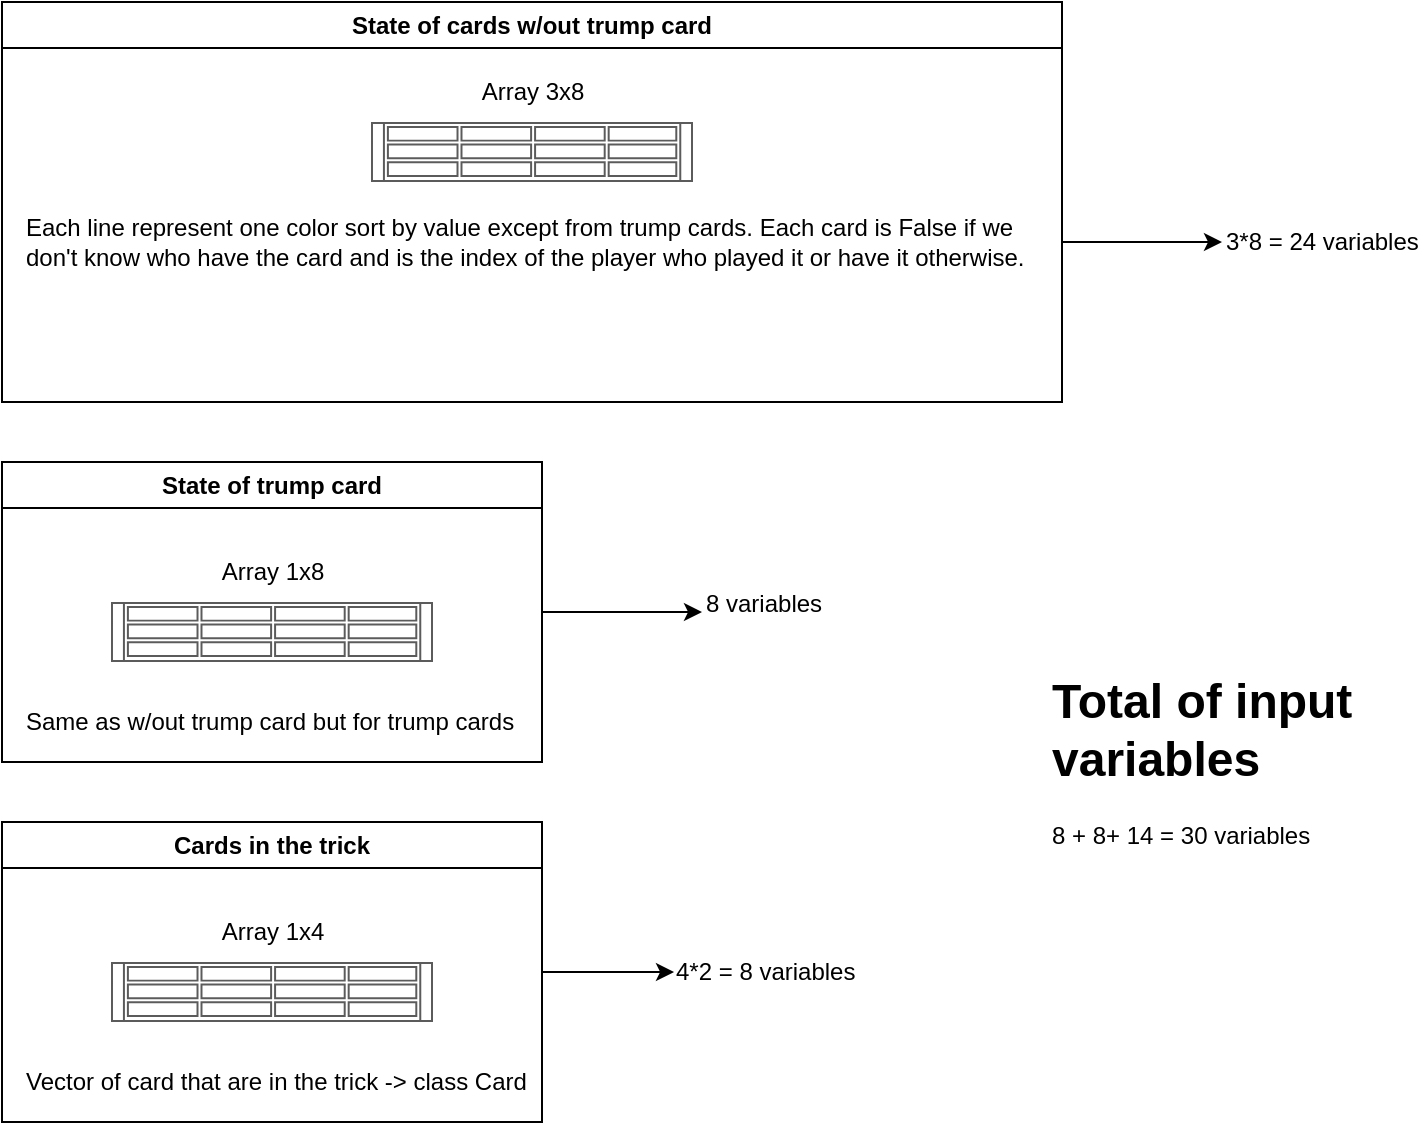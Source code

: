 <mxfile>
    <diagram id="P9NDywGPbr0W-xS4hxjc" name="Page-1">
        <mxGraphModel dx="617" dy="385" grid="1" gridSize="10" guides="1" tooltips="1" connect="1" arrows="1" fold="1" page="1" pageScale="1" pageWidth="850" pageHeight="1100" math="0" shadow="0">
            <root>
                <mxCell id="0"/>
                <mxCell id="1" parent="0"/>
                <mxCell id="vXzIw3CqGGfsxf80SK9W-9" value="State of cards w/out trump card" style="swimlane;whiteSpace=wrap;html=1;startSize=23;" parent="1" vertex="1">
                    <mxGeometry x="30" y="40" width="530" height="200" as="geometry"/>
                </mxCell>
                <mxCell id="vXzIw3CqGGfsxf80SK9W-11" value="Array 3x8" style="text;html=1;align=center;verticalAlign=middle;resizable=0;points=[];autosize=1;strokeColor=none;fillColor=none;" parent="vXzIw3CqGGfsxf80SK9W-9" vertex="1">
                    <mxGeometry x="230" y="30" width="70" height="30" as="geometry"/>
                </mxCell>
                <mxCell id="vXzIw3CqGGfsxf80SK9W-12" value="" style="shape=mxgraph.rack.oracle.sun_storage_2500-m2_array;html=1;labelPosition=right;align=left;spacingLeft=15;dashed=0;shadow=0;fillColor=#ffffff;" parent="vXzIw3CqGGfsxf80SK9W-9" vertex="1">
                    <mxGeometry x="184.5" y="60" width="161" height="30" as="geometry"/>
                </mxCell>
                <mxCell id="vXzIw3CqGGfsxf80SK9W-14" value="&lt;div align=&quot;left&quot;&gt;Each line represent one color sort by value except from trump cards. Each card is False if we &lt;br&gt;&lt;/div&gt;&lt;div align=&quot;left&quot;&gt;don't know who have the card and is the index of the player who played it or have it otherwise.&lt;br&gt;&lt;/div&gt;" style="text;html=1;align=left;verticalAlign=middle;resizable=1;points=[];strokeColor=none;fillColor=none;movable=1;rotatable=1;deletable=1;editable=1;connectable=1;" parent="vXzIw3CqGGfsxf80SK9W-9" vertex="1">
                    <mxGeometry x="10" y="100" width="520" height="40" as="geometry"/>
                </mxCell>
                <mxCell id="vXzIw3CqGGfsxf80SK9W-28" style="edgeStyle=orthogonalEdgeStyle;rounded=0;orthogonalLoop=1;jettySize=auto;html=1;entryX=0;entryY=0.6;entryDx=0;entryDy=0;entryPerimeter=0;" parent="1" source="vXzIw3CqGGfsxf80SK9W-10" target="vXzIw3CqGGfsxf80SK9W-27" edge="1">
                    <mxGeometry relative="1" as="geometry"/>
                </mxCell>
                <mxCell id="vXzIw3CqGGfsxf80SK9W-10" value="State of trump card" style="swimlane;whiteSpace=wrap;html=1;startSize=23;" parent="1" vertex="1">
                    <mxGeometry x="30" y="270" width="270" height="150" as="geometry"/>
                </mxCell>
                <mxCell id="vXzIw3CqGGfsxf80SK9W-16" value="Array 1x8" style="text;html=1;align=center;verticalAlign=middle;resizable=0;points=[];autosize=1;strokeColor=none;fillColor=none;" parent="vXzIw3CqGGfsxf80SK9W-10" vertex="1">
                    <mxGeometry x="100" y="40" width="70" height="30" as="geometry"/>
                </mxCell>
                <mxCell id="vXzIw3CqGGfsxf80SK9W-17" value="" style="shape=mxgraph.rack.oracle.sun_storage_2500-m2_array;html=1;labelPosition=right;align=left;spacingLeft=15;dashed=0;shadow=0;fillColor=#ffffff;" parent="vXzIw3CqGGfsxf80SK9W-10" vertex="1">
                    <mxGeometry x="54.5" y="70" width="161" height="30" as="geometry"/>
                </mxCell>
                <mxCell id="vXzIw3CqGGfsxf80SK9W-18" value="Same as w/out trump card but for trump cards" style="text;html=1;align=left;verticalAlign=middle;resizable=1;points=[];strokeColor=none;fillColor=none;movable=1;rotatable=1;deletable=1;editable=1;connectable=1;" parent="vXzIw3CqGGfsxf80SK9W-10" vertex="1">
                    <mxGeometry x="10" y="110" width="520" height="40" as="geometry"/>
                </mxCell>
                <mxCell id="vXzIw3CqGGfsxf80SK9W-19" value="3*8 = 24 variables" style="text;html=1;align=left;verticalAlign=middle;resizable=1;points=[];strokeColor=none;fillColor=none;movable=1;rotatable=1;deletable=1;editable=1;connectable=1;" parent="1" vertex="1">
                    <mxGeometry x="640" y="140" width="100" height="40" as="geometry"/>
                </mxCell>
                <mxCell id="vXzIw3CqGGfsxf80SK9W-20" value="" style="edgeStyle=orthogonalEdgeStyle;rounded=0;orthogonalLoop=1;jettySize=auto;html=1;" parent="1" source="vXzIw3CqGGfsxf80SK9W-14" target="vXzIw3CqGGfsxf80SK9W-19" edge="1">
                    <mxGeometry relative="1" as="geometry"/>
                </mxCell>
                <mxCell id="vXzIw3CqGGfsxf80SK9W-27" value="8 variables" style="text;html=1;align=left;verticalAlign=middle;resizable=1;points=[];strokeColor=none;fillColor=none;movable=1;rotatable=1;deletable=1;editable=1;connectable=1;" parent="1" vertex="1">
                    <mxGeometry x="380" y="321" width="60" height="40" as="geometry"/>
                </mxCell>
                <mxCell id="vXzIw3CqGGfsxf80SK9W-34" style="edgeStyle=orthogonalEdgeStyle;rounded=0;orthogonalLoop=1;jettySize=auto;html=1;entryX=0.017;entryY=0.5;entryDx=0;entryDy=0;entryPerimeter=0;" parent="1" source="vXzIw3CqGGfsxf80SK9W-29" target="vXzIw3CqGGfsxf80SK9W-33" edge="1">
                    <mxGeometry relative="1" as="geometry"/>
                </mxCell>
                <mxCell id="vXzIw3CqGGfsxf80SK9W-29" value="Cards in the trick" style="swimlane;whiteSpace=wrap;html=1;startSize=23;" parent="1" vertex="1">
                    <mxGeometry x="30" y="450" width="270" height="150" as="geometry"/>
                </mxCell>
                <mxCell id="vXzIw3CqGGfsxf80SK9W-30" value="Array 1x4" style="text;html=1;align=center;verticalAlign=middle;resizable=0;points=[];autosize=1;strokeColor=none;fillColor=none;" parent="vXzIw3CqGGfsxf80SK9W-29" vertex="1">
                    <mxGeometry x="100" y="40" width="70" height="30" as="geometry"/>
                </mxCell>
                <mxCell id="vXzIw3CqGGfsxf80SK9W-31" value="" style="shape=mxgraph.rack.oracle.sun_storage_2500-m2_array;html=1;labelPosition=right;align=left;spacingLeft=15;dashed=0;shadow=0;fillColor=#ffffff;" parent="vXzIw3CqGGfsxf80SK9W-29" vertex="1">
                    <mxGeometry x="54.5" y="70" width="161" height="30" as="geometry"/>
                </mxCell>
                <mxCell id="vXzIw3CqGGfsxf80SK9W-32" value="Vector of card that are in the trick -&amp;gt; class Card" style="text;html=1;align=left;verticalAlign=middle;resizable=1;points=[];strokeColor=none;fillColor=none;movable=1;rotatable=1;deletable=1;editable=1;connectable=1;" parent="vXzIw3CqGGfsxf80SK9W-29" vertex="1">
                    <mxGeometry x="10" y="110" width="260" height="40" as="geometry"/>
                </mxCell>
                <mxCell id="vXzIw3CqGGfsxf80SK9W-33" value="4*2 = 8 variables" style="text;html=1;align=left;verticalAlign=middle;resizable=1;points=[];strokeColor=none;fillColor=none;movable=1;rotatable=1;deletable=1;editable=1;connectable=1;" parent="1" vertex="1">
                    <mxGeometry x="365" y="505" width="60" height="40" as="geometry"/>
                </mxCell>
                <mxCell id="vXzIw3CqGGfsxf80SK9W-36" value="&lt;h1&gt;Total of input variables&lt;br&gt;&lt;/h1&gt;&lt;p&gt;8 + 8+ 14 = 30 variables&lt;br&gt;&lt;/p&gt;" style="text;html=1;strokeColor=none;fillColor=none;spacing=5;spacingTop=-20;whiteSpace=wrap;overflow=hidden;rounded=0;" parent="1" vertex="1">
                    <mxGeometry x="550" y="370" width="190" height="120" as="geometry"/>
                </mxCell>
            </root>
        </mxGraphModel>
    </diagram>
</mxfile>
